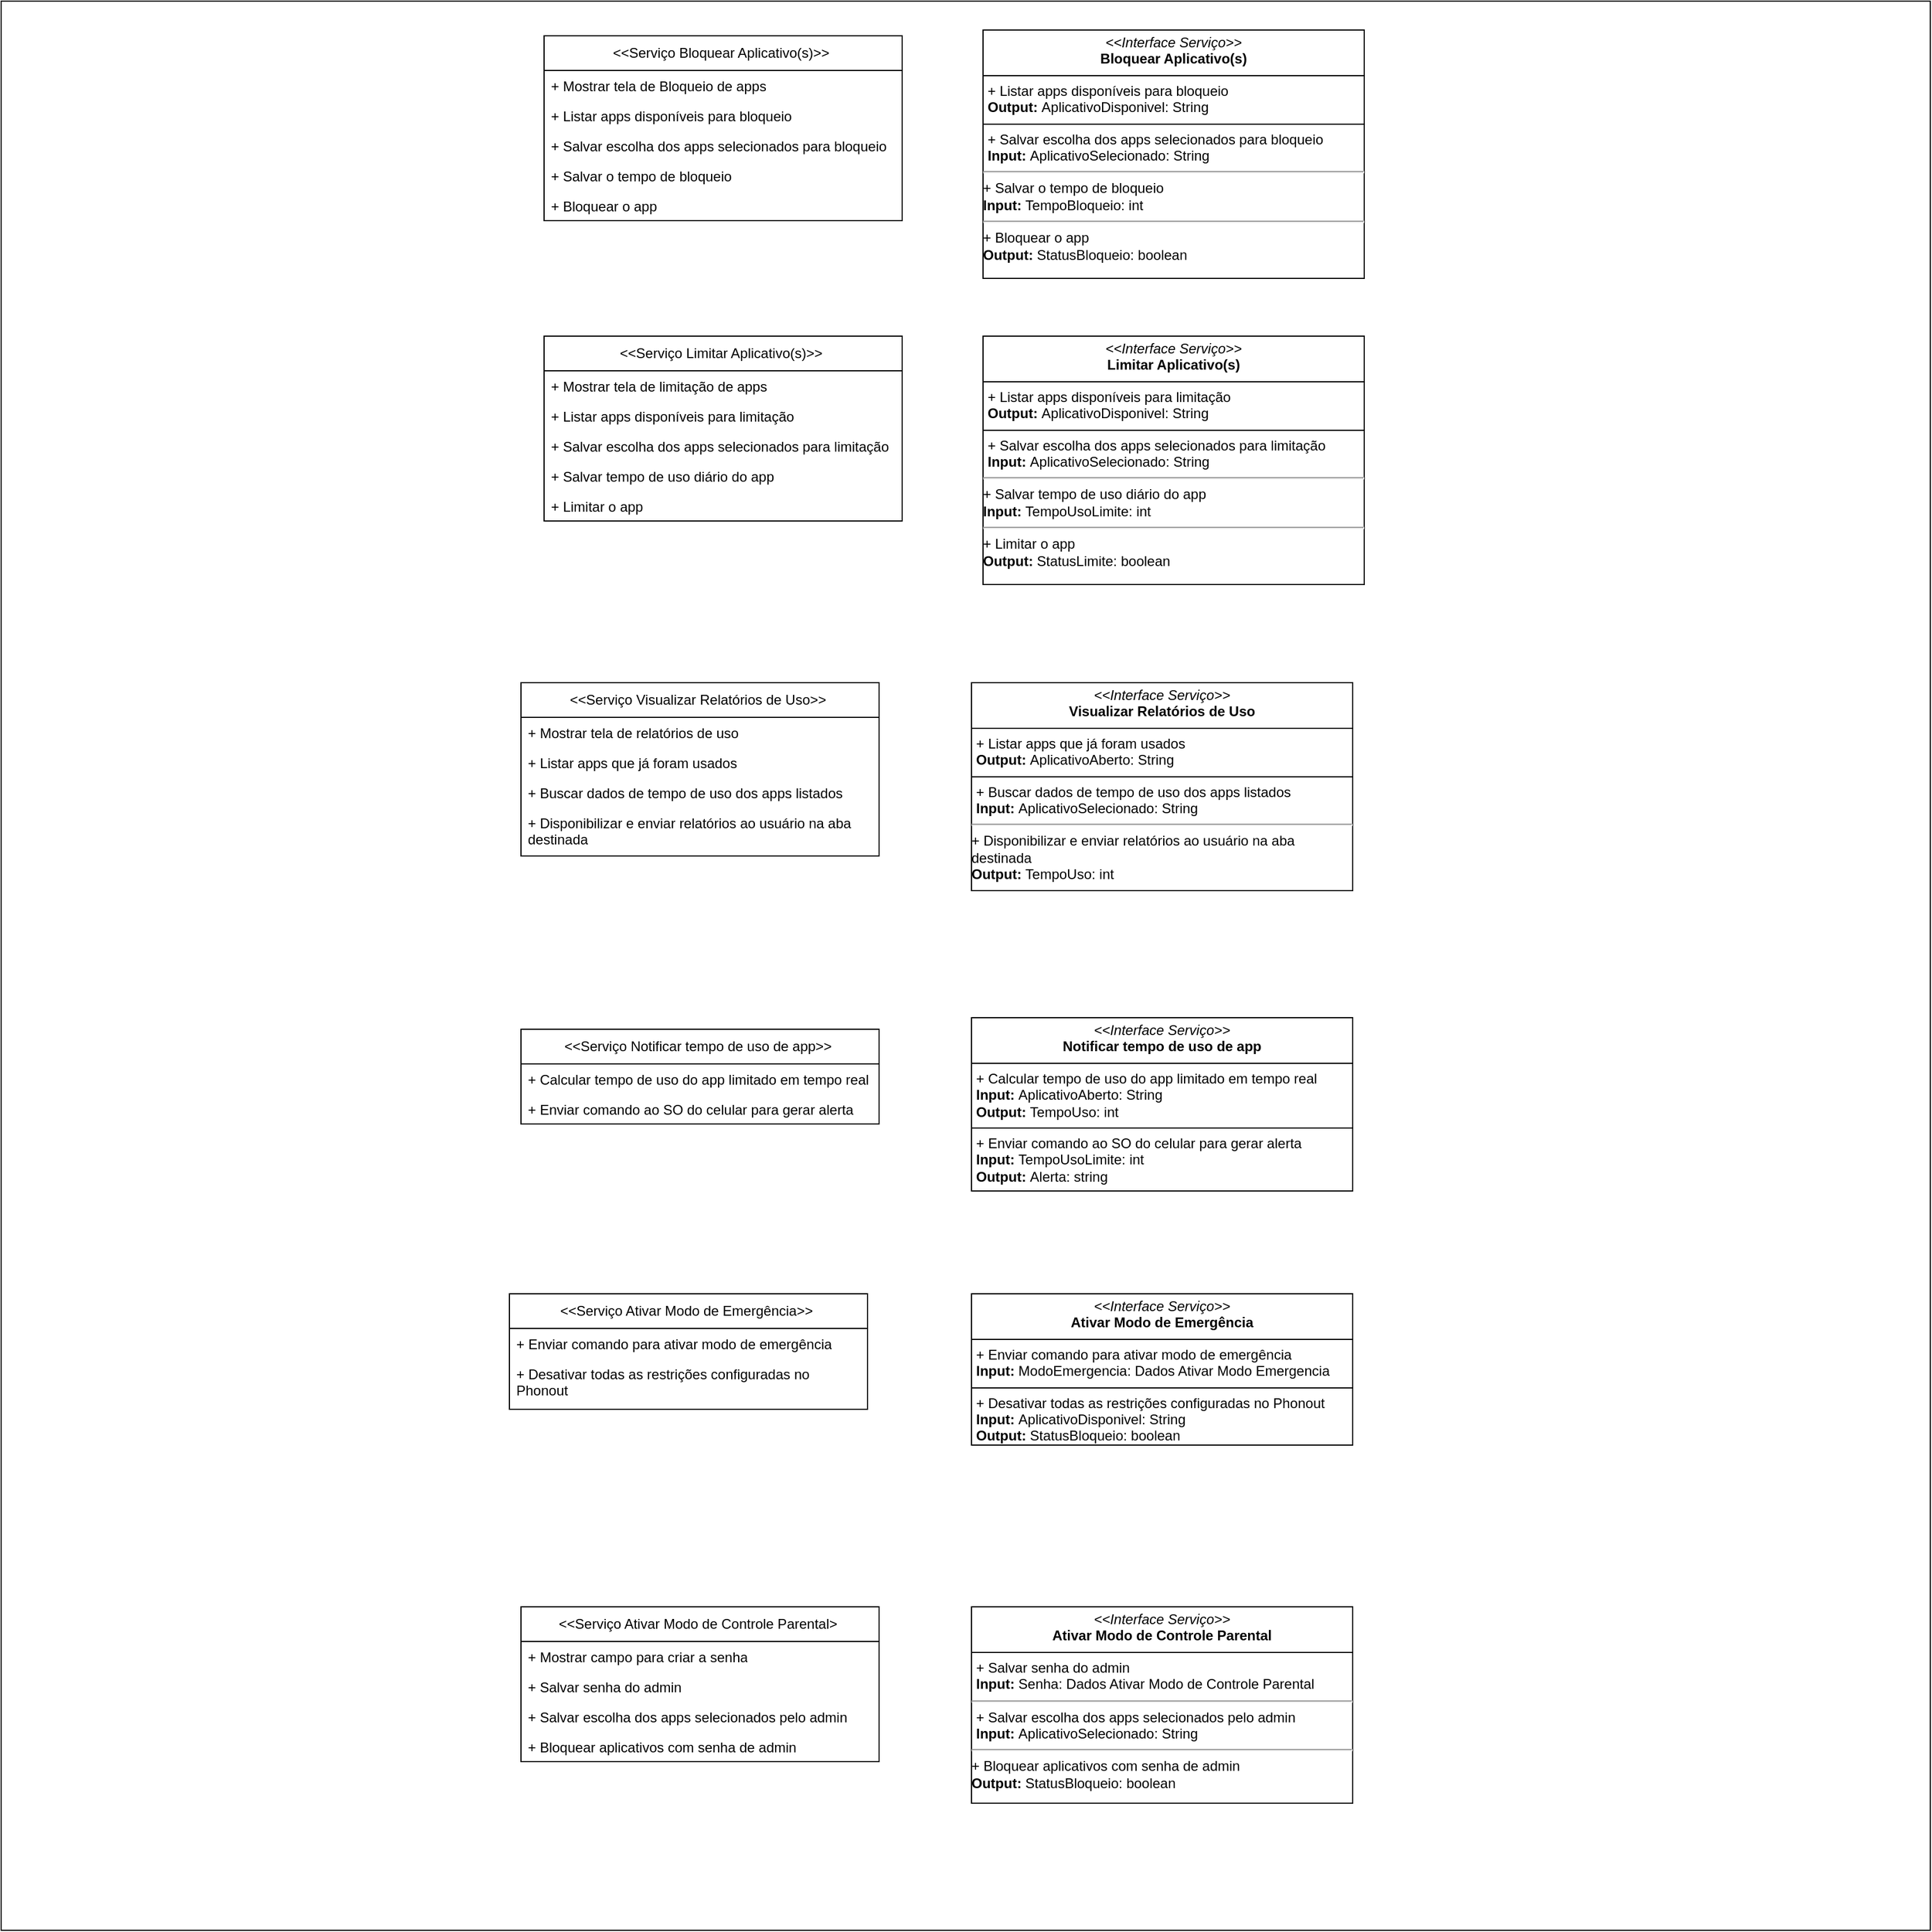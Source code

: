 <mxfile version="26.3.0">
  <diagram name="Página-1" id="vtjbnCUTs4U0EWswsNH1">
    <mxGraphModel dx="2009" dy="670" grid="1" gridSize="10" guides="1" tooltips="1" connect="1" arrows="1" fold="1" page="1" pageScale="1" pageWidth="827" pageHeight="1169" math="0" shadow="0">
      <root>
        <mxCell id="0" />
        <mxCell id="1" parent="0" />
        <mxCell id="nEr6PN9qnxhjv3GAqXiW-72" value="" style="whiteSpace=wrap;html=1;aspect=fixed;" vertex="1" parent="1">
          <mxGeometry x="-380" y="50" width="1670" height="1670" as="geometry" />
        </mxCell>
        <mxCell id="nEr6PN9qnxhjv3GAqXiW-1" value="&amp;lt;&amp;lt;Serviço Bloquear Aplicativo(s)&amp;gt;&amp;gt;&amp;nbsp;" style="swimlane;fontStyle=0;childLayout=stackLayout;horizontal=1;startSize=30;fillColor=none;horizontalStack=0;resizeParent=1;resizeParentMax=0;resizeLast=0;collapsible=1;marginBottom=0;whiteSpace=wrap;html=1;" vertex="1" parent="1">
          <mxGeometry x="90" y="80" width="310" height="160" as="geometry" />
        </mxCell>
        <mxCell id="nEr6PN9qnxhjv3GAqXiW-2" value="+ Mostrar tela de Bloqueio de apps" style="text;strokeColor=none;fillColor=none;align=left;verticalAlign=top;spacingLeft=4;spacingRight=4;overflow=hidden;rotatable=0;points=[[0,0.5],[1,0.5]];portConstraint=eastwest;whiteSpace=wrap;html=1;" vertex="1" parent="nEr6PN9qnxhjv3GAqXiW-1">
          <mxGeometry y="30" width="310" height="26" as="geometry" />
        </mxCell>
        <mxCell id="nEr6PN9qnxhjv3GAqXiW-3" value="+&amp;nbsp;Listar apps disponíveis para bloqueio&amp;nbsp;" style="text;strokeColor=none;fillColor=none;align=left;verticalAlign=top;spacingLeft=4;spacingRight=4;overflow=hidden;rotatable=0;points=[[0,0.5],[1,0.5]];portConstraint=eastwest;whiteSpace=wrap;html=1;" vertex="1" parent="nEr6PN9qnxhjv3GAqXiW-1">
          <mxGeometry y="56" width="310" height="26" as="geometry" />
        </mxCell>
        <mxCell id="nEr6PN9qnxhjv3GAqXiW-4" value="+&amp;nbsp;Salvar escolha dos apps selecionados para bloqueio" style="text;strokeColor=none;fillColor=none;align=left;verticalAlign=top;spacingLeft=4;spacingRight=4;overflow=hidden;rotatable=0;points=[[0,0.5],[1,0.5]];portConstraint=eastwest;whiteSpace=wrap;html=1;" vertex="1" parent="nEr6PN9qnxhjv3GAqXiW-1">
          <mxGeometry y="82" width="310" height="26" as="geometry" />
        </mxCell>
        <mxCell id="nEr6PN9qnxhjv3GAqXiW-5" value="+&amp;nbsp;Salvar o tempo de bloqueio" style="text;strokeColor=none;fillColor=none;align=left;verticalAlign=top;spacingLeft=4;spacingRight=4;overflow=hidden;rotatable=0;points=[[0,0.5],[1,0.5]];portConstraint=eastwest;whiteSpace=wrap;html=1;" vertex="1" parent="nEr6PN9qnxhjv3GAqXiW-1">
          <mxGeometry y="108" width="310" height="26" as="geometry" />
        </mxCell>
        <mxCell id="nEr6PN9qnxhjv3GAqXiW-6" value="+&amp;nbsp;Bloquear o app&amp;nbsp;" style="text;strokeColor=none;fillColor=none;align=left;verticalAlign=top;spacingLeft=4;spacingRight=4;overflow=hidden;rotatable=0;points=[[0,0.5],[1,0.5]];portConstraint=eastwest;whiteSpace=wrap;html=1;" vertex="1" parent="nEr6PN9qnxhjv3GAqXiW-1">
          <mxGeometry y="134" width="310" height="26" as="geometry" />
        </mxCell>
        <mxCell id="nEr6PN9qnxhjv3GAqXiW-7" value="&amp;lt;&amp;lt;Serviço Limitar Aplicativo(s)&amp;gt;&amp;gt;&amp;nbsp;" style="swimlane;fontStyle=0;childLayout=stackLayout;horizontal=1;startSize=30;fillColor=none;horizontalStack=0;resizeParent=1;resizeParentMax=0;resizeLast=0;collapsible=1;marginBottom=0;whiteSpace=wrap;html=1;" vertex="1" parent="1">
          <mxGeometry x="90" y="340" width="310" height="160" as="geometry" />
        </mxCell>
        <mxCell id="nEr6PN9qnxhjv3GAqXiW-8" value="+ Mostrar tela de limitação de apps" style="text;strokeColor=none;fillColor=none;align=left;verticalAlign=top;spacingLeft=4;spacingRight=4;overflow=hidden;rotatable=0;points=[[0,0.5],[1,0.5]];portConstraint=eastwest;whiteSpace=wrap;html=1;" vertex="1" parent="nEr6PN9qnxhjv3GAqXiW-7">
          <mxGeometry y="30" width="310" height="26" as="geometry" />
        </mxCell>
        <mxCell id="nEr6PN9qnxhjv3GAqXiW-9" value="+ Listar apps disponíveis para limitação&amp;nbsp;" style="text;strokeColor=none;fillColor=none;align=left;verticalAlign=top;spacingLeft=4;spacingRight=4;overflow=hidden;rotatable=0;points=[[0,0.5],[1,0.5]];portConstraint=eastwest;whiteSpace=wrap;html=1;" vertex="1" parent="nEr6PN9qnxhjv3GAqXiW-7">
          <mxGeometry y="56" width="310" height="26" as="geometry" />
        </mxCell>
        <mxCell id="nEr6PN9qnxhjv3GAqXiW-10" value="+ Salvar escolha dos apps selecionados para limitação" style="text;strokeColor=none;fillColor=none;align=left;verticalAlign=top;spacingLeft=4;spacingRight=4;overflow=hidden;rotatable=0;points=[[0,0.5],[1,0.5]];portConstraint=eastwest;whiteSpace=wrap;html=1;" vertex="1" parent="nEr6PN9qnxhjv3GAqXiW-7">
          <mxGeometry y="82" width="310" height="26" as="geometry" />
        </mxCell>
        <mxCell id="nEr6PN9qnxhjv3GAqXiW-11" value="+ Salvar tempo de uso diário do app" style="text;strokeColor=none;fillColor=none;align=left;verticalAlign=top;spacingLeft=4;spacingRight=4;overflow=hidden;rotatable=0;points=[[0,0.5],[1,0.5]];portConstraint=eastwest;whiteSpace=wrap;html=1;" vertex="1" parent="nEr6PN9qnxhjv3GAqXiW-7">
          <mxGeometry y="108" width="310" height="26" as="geometry" />
        </mxCell>
        <mxCell id="nEr6PN9qnxhjv3GAqXiW-12" value="+ Limitar o app" style="text;strokeColor=none;fillColor=none;align=left;verticalAlign=top;spacingLeft=4;spacingRight=4;overflow=hidden;rotatable=0;points=[[0,0.5],[1,0.5]];portConstraint=eastwest;whiteSpace=wrap;html=1;" vertex="1" parent="nEr6PN9qnxhjv3GAqXiW-7">
          <mxGeometry y="134" width="310" height="26" as="geometry" />
        </mxCell>
        <mxCell id="nEr6PN9qnxhjv3GAqXiW-13" value="&amp;lt;&amp;lt;Serviço Visualizar Relatórios de Uso&amp;gt;&amp;gt;&amp;nbsp;" style="swimlane;fontStyle=0;childLayout=stackLayout;horizontal=1;startSize=30;fillColor=none;horizontalStack=0;resizeParent=1;resizeParentMax=0;resizeLast=0;collapsible=1;marginBottom=0;whiteSpace=wrap;html=1;" vertex="1" parent="1">
          <mxGeometry x="70" y="640" width="310" height="150" as="geometry" />
        </mxCell>
        <mxCell id="nEr6PN9qnxhjv3GAqXiW-14" value="+ Mostrar tela de relatórios de uso&amp;nbsp; &amp;nbsp;" style="text;strokeColor=none;fillColor=none;align=left;verticalAlign=top;spacingLeft=4;spacingRight=4;overflow=hidden;rotatable=0;points=[[0,0.5],[1,0.5]];portConstraint=eastwest;whiteSpace=wrap;html=1;" vertex="1" parent="nEr6PN9qnxhjv3GAqXiW-13">
          <mxGeometry y="30" width="310" height="26" as="geometry" />
        </mxCell>
        <mxCell id="nEr6PN9qnxhjv3GAqXiW-15" value="+ Listar apps que já foram usados&amp;nbsp;" style="text;strokeColor=none;fillColor=none;align=left;verticalAlign=top;spacingLeft=4;spacingRight=4;overflow=hidden;rotatable=0;points=[[0,0.5],[1,0.5]];portConstraint=eastwest;whiteSpace=wrap;html=1;" vertex="1" parent="nEr6PN9qnxhjv3GAqXiW-13">
          <mxGeometry y="56" width="310" height="26" as="geometry" />
        </mxCell>
        <mxCell id="nEr6PN9qnxhjv3GAqXiW-16" value="+ Buscar dados de tempo de uso dos apps listados" style="text;strokeColor=none;fillColor=none;align=left;verticalAlign=top;spacingLeft=4;spacingRight=4;overflow=hidden;rotatable=0;points=[[0,0.5],[1,0.5]];portConstraint=eastwest;whiteSpace=wrap;html=1;" vertex="1" parent="nEr6PN9qnxhjv3GAqXiW-13">
          <mxGeometry y="82" width="310" height="26" as="geometry" />
        </mxCell>
        <mxCell id="nEr6PN9qnxhjv3GAqXiW-17" value="+ Disponibilizar e enviar relatórios ao usuário na aba destinada" style="text;strokeColor=none;fillColor=none;align=left;verticalAlign=top;spacingLeft=4;spacingRight=4;overflow=hidden;rotatable=0;points=[[0,0.5],[1,0.5]];portConstraint=eastwest;whiteSpace=wrap;html=1;" vertex="1" parent="nEr6PN9qnxhjv3GAqXiW-13">
          <mxGeometry y="108" width="310" height="42" as="geometry" />
        </mxCell>
        <mxCell id="nEr6PN9qnxhjv3GAqXiW-18" value="&amp;lt;&amp;lt;Serviço Ativar Modo de Emergência&amp;gt;&amp;gt;&amp;nbsp;" style="swimlane;fontStyle=0;childLayout=stackLayout;horizontal=1;startSize=30;fillColor=none;horizontalStack=0;resizeParent=1;resizeParentMax=0;resizeLast=0;collapsible=1;marginBottom=0;whiteSpace=wrap;html=1;" vertex="1" parent="1">
          <mxGeometry x="60" y="1169" width="310" height="100" as="geometry" />
        </mxCell>
        <mxCell id="nEr6PN9qnxhjv3GAqXiW-19" value="+ Enviar comando para ativar modo de emergência" style="text;strokeColor=none;fillColor=none;align=left;verticalAlign=top;spacingLeft=4;spacingRight=4;overflow=hidden;rotatable=0;points=[[0,0.5],[1,0.5]];portConstraint=eastwest;whiteSpace=wrap;html=1;" vertex="1" parent="nEr6PN9qnxhjv3GAqXiW-18">
          <mxGeometry y="30" width="310" height="26" as="geometry" />
        </mxCell>
        <mxCell id="nEr6PN9qnxhjv3GAqXiW-20" value="+ Desativar todas as restrições configuradas no Phonout" style="text;strokeColor=none;fillColor=none;align=left;verticalAlign=top;spacingLeft=4;spacingRight=4;overflow=hidden;rotatable=0;points=[[0,0.5],[1,0.5]];portConstraint=eastwest;whiteSpace=wrap;html=1;" vertex="1" parent="nEr6PN9qnxhjv3GAqXiW-18">
          <mxGeometry y="56" width="310" height="44" as="geometry" />
        </mxCell>
        <mxCell id="nEr6PN9qnxhjv3GAqXiW-21" value="&amp;lt;&amp;lt;Serviço Ativar Modo de Controle Parental&amp;gt;&amp;nbsp;" style="swimlane;fontStyle=0;childLayout=stackLayout;horizontal=1;startSize=30;fillColor=none;horizontalStack=0;resizeParent=1;resizeParentMax=0;resizeLast=0;collapsible=1;marginBottom=0;whiteSpace=wrap;html=1;" vertex="1" parent="1">
          <mxGeometry x="70" y="1440" width="310" height="134" as="geometry" />
        </mxCell>
        <mxCell id="nEr6PN9qnxhjv3GAqXiW-22" value="+ Mostrar campo para criar a senha" style="text;strokeColor=none;fillColor=none;align=left;verticalAlign=top;spacingLeft=4;spacingRight=4;overflow=hidden;rotatable=0;points=[[0,0.5],[1,0.5]];portConstraint=eastwest;whiteSpace=wrap;html=1;" vertex="1" parent="nEr6PN9qnxhjv3GAqXiW-21">
          <mxGeometry y="30" width="310" height="26" as="geometry" />
        </mxCell>
        <mxCell id="nEr6PN9qnxhjv3GAqXiW-23" value="+ Salvar senha do admin&amp;nbsp;" style="text;strokeColor=none;fillColor=none;align=left;verticalAlign=top;spacingLeft=4;spacingRight=4;overflow=hidden;rotatable=0;points=[[0,0.5],[1,0.5]];portConstraint=eastwest;whiteSpace=wrap;html=1;" vertex="1" parent="nEr6PN9qnxhjv3GAqXiW-21">
          <mxGeometry y="56" width="310" height="26" as="geometry" />
        </mxCell>
        <mxCell id="nEr6PN9qnxhjv3GAqXiW-24" value="+ Salvar escolha dos apps selecionados pelo admin" style="text;strokeColor=none;fillColor=none;align=left;verticalAlign=top;spacingLeft=4;spacingRight=4;overflow=hidden;rotatable=0;points=[[0,0.5],[1,0.5]];portConstraint=eastwest;whiteSpace=wrap;html=1;" vertex="1" parent="nEr6PN9qnxhjv3GAqXiW-21">
          <mxGeometry y="82" width="310" height="26" as="geometry" />
        </mxCell>
        <mxCell id="nEr6PN9qnxhjv3GAqXiW-25" value="+ Bloquear aplicativos com senha de admin" style="text;strokeColor=none;fillColor=none;align=left;verticalAlign=top;spacingLeft=4;spacingRight=4;overflow=hidden;rotatable=0;points=[[0,0.5],[1,0.5]];portConstraint=eastwest;whiteSpace=wrap;html=1;" vertex="1" parent="nEr6PN9qnxhjv3GAqXiW-21">
          <mxGeometry y="108" width="310" height="26" as="geometry" />
        </mxCell>
        <mxCell id="nEr6PN9qnxhjv3GAqXiW-26" value="&amp;lt;&amp;lt;Serviço Notificar tempo de uso de app&amp;gt;&amp;gt;&amp;nbsp;" style="swimlane;fontStyle=0;childLayout=stackLayout;horizontal=1;startSize=30;fillColor=none;horizontalStack=0;resizeParent=1;resizeParentMax=0;resizeLast=0;collapsible=1;marginBottom=0;whiteSpace=wrap;html=1;" vertex="1" parent="1">
          <mxGeometry x="70" y="940" width="310" height="82" as="geometry" />
        </mxCell>
        <mxCell id="nEr6PN9qnxhjv3GAqXiW-27" value="+ Calcular tempo de uso do app limitado em tempo real" style="text;strokeColor=none;fillColor=none;align=left;verticalAlign=top;spacingLeft=4;spacingRight=4;overflow=hidden;rotatable=0;points=[[0,0.5],[1,0.5]];portConstraint=eastwest;whiteSpace=wrap;html=1;" vertex="1" parent="nEr6PN9qnxhjv3GAqXiW-26">
          <mxGeometry y="30" width="310" height="26" as="geometry" />
        </mxCell>
        <mxCell id="nEr6PN9qnxhjv3GAqXiW-28" value="+ Enviar comando ao SO do celular para gerar alerta" style="text;strokeColor=none;fillColor=none;align=left;verticalAlign=top;spacingLeft=4;spacingRight=4;overflow=hidden;rotatable=0;points=[[0,0.5],[1,0.5]];portConstraint=eastwest;whiteSpace=wrap;html=1;" vertex="1" parent="nEr6PN9qnxhjv3GAqXiW-26">
          <mxGeometry y="56" width="310" height="26" as="geometry" />
        </mxCell>
        <mxCell id="nEr6PN9qnxhjv3GAqXiW-35" value="&lt;p style=&quot;margin:0px;margin-top:4px;text-align:center;&quot;&gt;&lt;i&gt;&amp;lt;&amp;lt;Interface Serviço&amp;gt;&amp;gt;&lt;/i&gt;&lt;br&gt;&lt;b&gt;Bloquear Aplicativo(s)&lt;/b&gt;&lt;/p&gt;&lt;hr size=&quot;1&quot; style=&quot;border-style:solid;&quot;&gt;&lt;p style=&quot;margin:0px;margin-left:4px;&quot;&gt;+&amp;nbsp;Listar apps disponíveis para bloqueio&lt;/p&gt;&lt;p style=&quot;margin:0px;margin-left:4px;&quot;&gt;&lt;b&gt;Output: &lt;/b&gt;AplicativoDisponivel: String&lt;/p&gt;&lt;hr size=&quot;1&quot; style=&quot;border-style:solid;&quot;&gt;&lt;p style=&quot;margin:0px;margin-left:4px;&quot;&gt;+&amp;nbsp;Salvar escolha dos apps selecionados para bloqueio&lt;/p&gt;&lt;p style=&quot;margin:0px;margin-left:4px;&quot;&gt;&lt;b&gt;Input: &lt;/b&gt;AplicativoSelecionado: String&lt;/p&gt;&lt;hr&gt;+&amp;nbsp;Salvar o tempo de bloqueio&lt;div&gt;&lt;b&gt;Input: &lt;/b&gt;TempoBloqueio: int&lt;/div&gt;&lt;div&gt;&lt;hr&gt;+&amp;nbsp;&lt;span style=&quot;background-color: transparent; color: light-dark(rgb(0, 0, 0), rgb(255, 255, 255));&quot;&gt;Bloquear o app&lt;/span&gt;&lt;/div&gt;&lt;div&gt;&lt;b&gt;Output: &lt;/b&gt;StatusBloqueio: boolean&lt;/div&gt;" style="verticalAlign=top;align=left;overflow=fill;html=1;whiteSpace=wrap;" vertex="1" parent="1">
          <mxGeometry x="470" y="75" width="330" height="215" as="geometry" />
        </mxCell>
        <mxCell id="nEr6PN9qnxhjv3GAqXiW-66" value="&lt;p style=&quot;margin:0px;margin-top:4px;text-align:center;&quot;&gt;&lt;i&gt;&amp;lt;&amp;lt;Interface Serviço&amp;gt;&amp;gt;&lt;/i&gt;&lt;br&gt;&lt;b&gt;Limitar Aplicativo(s)&lt;/b&gt;&lt;/p&gt;&lt;hr size=&quot;1&quot; style=&quot;border-style:solid;&quot;&gt;&lt;p style=&quot;margin:0px;margin-left:4px;&quot;&gt;+&amp;nbsp;Listar apps disponíveis para limitação&lt;/p&gt;&lt;p style=&quot;margin:0px;margin-left:4px;&quot;&gt;&lt;b&gt;Output: &lt;/b&gt;AplicativoDisponivel: String&lt;/p&gt;&lt;hr size=&quot;1&quot; style=&quot;border-style:solid;&quot;&gt;&lt;p style=&quot;margin:0px;margin-left:4px;&quot;&gt;+&amp;nbsp;Salvar escolha dos apps selecionados para limitação&lt;/p&gt;&lt;p style=&quot;margin:0px;margin-left:4px;&quot;&gt;&lt;b&gt;Input: &lt;/b&gt;AplicativoSelecionado: String&lt;/p&gt;&lt;hr&gt;&lt;div&gt;+ Salvar tempo de uso diário do app&lt;/div&gt;&lt;div&gt;&lt;b&gt;Input: &lt;/b&gt;TempoUsoLimite: int&lt;/div&gt;&lt;div&gt;&lt;hr&gt;+ Limitar&lt;span style=&quot;background-color: transparent; color: light-dark(rgb(0, 0, 0), rgb(255, 255, 255));&quot;&gt;&amp;nbsp;o app&lt;/span&gt;&lt;/div&gt;&lt;div&gt;&lt;b&gt;Output: &lt;/b&gt;StatusLimite: boolean&lt;/div&gt;" style="verticalAlign=top;align=left;overflow=fill;html=1;whiteSpace=wrap;" vertex="1" parent="1">
          <mxGeometry x="470" y="340" width="330" height="215" as="geometry" />
        </mxCell>
        <mxCell id="nEr6PN9qnxhjv3GAqXiW-67" value="&lt;p style=&quot;margin:0px;margin-top:4px;text-align:center;&quot;&gt;&lt;i&gt;&amp;lt;&amp;lt;Interface Serviço&amp;gt;&amp;gt;&lt;/i&gt;&lt;br&gt;&lt;b&gt;Visualizar Relatórios de Uso&lt;/b&gt;&lt;/p&gt;&lt;hr size=&quot;1&quot; style=&quot;border-style:solid;&quot;&gt;&lt;p style=&quot;margin:0px;margin-left:4px;&quot;&gt;+ Listar apps que já foram usados&amp;nbsp;&lt;/p&gt;&lt;p style=&quot;margin:0px;margin-left:4px;&quot;&gt;&lt;b&gt;Output: &lt;/b&gt;AplicativoAberto: String&lt;/p&gt;&lt;hr size=&quot;1&quot; style=&quot;border-style:solid;&quot;&gt;&lt;p style=&quot;margin:0px;margin-left:4px;&quot;&gt;&lt;span style=&quot;background-color: transparent; color: light-dark(rgb(0, 0, 0), rgb(255, 255, 255));&quot;&gt;+ Buscar dados de tempo de uso dos apps listados&lt;/span&gt;&lt;/p&gt;&lt;p style=&quot;margin:0px;margin-left:4px;&quot;&gt;&lt;b style=&quot;background-color: transparent; color: light-dark(rgb(0, 0, 0), rgb(255, 255, 255));&quot;&gt;Input: &lt;/b&gt;&lt;span style=&quot;background-color: transparent; color: light-dark(rgb(0, 0, 0), rgb(255, 255, 255));&quot;&gt;AplicativoSelecionado: String&lt;/span&gt;&lt;/p&gt;&lt;hr&gt;&lt;div&gt;&lt;/div&gt;&lt;div&gt;&lt;span style=&quot;background-color: transparent; color: light-dark(rgb(0, 0, 0), rgb(255, 255, 255));&quot;&gt;+ Disponibilizar e enviar relatórios ao usuário na aba destinada&lt;/span&gt;&lt;/div&gt;&lt;div&gt;&lt;b style=&quot;background-color: transparent; color: light-dark(rgb(0, 0, 0), rgb(255, 255, 255));&quot;&gt;Output: &lt;/b&gt;&lt;span style=&quot;background-color: transparent; color: light-dark(rgb(0, 0, 0), rgb(255, 255, 255));&quot;&gt;TempoUso&lt;/span&gt;&lt;span style=&quot;background-color: transparent; color: light-dark(rgb(0, 0, 0), rgb(255, 255, 255));&quot;&gt;: int&lt;/span&gt;&lt;/div&gt;" style="verticalAlign=top;align=left;overflow=fill;html=1;whiteSpace=wrap;" vertex="1" parent="1">
          <mxGeometry x="460" y="640" width="330" height="180" as="geometry" />
        </mxCell>
        <mxCell id="nEr6PN9qnxhjv3GAqXiW-68" value="&lt;p style=&quot;margin:0px;margin-top:4px;text-align:center;&quot;&gt;&lt;i&gt;&amp;lt;&amp;lt;Interface Serviço&amp;gt;&amp;gt;&lt;/i&gt;&lt;br&gt;&lt;b&gt;Notificar tempo de uso de app&lt;/b&gt;&lt;/p&gt;&lt;hr size=&quot;1&quot; style=&quot;border-style:solid;&quot;&gt;&lt;p style=&quot;margin:0px;margin-left:4px;&quot;&gt;&lt;span style=&quot;background-color: transparent; color: light-dark(rgb(0, 0, 0), rgb(255, 255, 255));&quot;&gt;+ Calcular tempo de uso do app limitado em tempo real&lt;/span&gt;&lt;/p&gt;&lt;p style=&quot;margin:0px;margin-left:4px;&quot;&gt;&lt;b&gt;Input: &lt;/b&gt;AplicativoAberto: String&lt;/p&gt;&lt;p style=&quot;margin:0px;margin-left:4px;&quot;&gt;&lt;b style=&quot;background-color: transparent; color: light-dark(rgb(0, 0, 0), rgb(255, 255, 255));&quot;&gt;Output:&amp;nbsp;&lt;/b&gt;&lt;span style=&quot;background-color: transparent; color: light-dark(rgb(0, 0, 0), rgb(255, 255, 255));&quot;&gt;TempoUso: int&lt;/span&gt;&lt;/p&gt;&lt;hr size=&quot;1&quot; style=&quot;border-style:solid;&quot;&gt;&lt;p style=&quot;margin:0px;margin-left:4px;&quot;&gt;&lt;span style=&quot;background-color: transparent; color: light-dark(rgb(0, 0, 0), rgb(255, 255, 255));&quot;&gt;+ Enviar comando ao SO do celular para gerar alerta&lt;/span&gt;&lt;/p&gt;&lt;p style=&quot;margin:0px;margin-left:4px;&quot;&gt;&lt;b style=&quot;background-color: transparent; color: light-dark(rgb(0, 0, 0), rgb(255, 255, 255));&quot;&gt;Input:&amp;nbsp;&lt;/b&gt;&lt;span style=&quot;background-color: transparent; color: light-dark(rgb(0, 0, 0), rgb(255, 255, 255));&quot;&gt;TempoUsoLimite: int&lt;/span&gt;&lt;/p&gt;&lt;p style=&quot;margin:0px;margin-left:4px;&quot;&gt;&lt;span style=&quot;background-color: transparent; color: light-dark(rgb(0, 0, 0), rgb(255, 255, 255));&quot;&gt;&lt;b&gt;Output:&amp;nbsp;&lt;/b&gt;&lt;/span&gt;&lt;span style=&quot;background-color: transparent; color: light-dark(rgb(0, 0, 0), rgb(255, 255, 255));&quot;&gt;Alerta: string&lt;/span&gt;&lt;/p&gt;&lt;div&gt;&lt;br&gt;&lt;/div&gt;" style="verticalAlign=top;align=left;overflow=fill;html=1;whiteSpace=wrap;" vertex="1" parent="1">
          <mxGeometry x="460" y="930" width="330" height="150" as="geometry" />
        </mxCell>
        <mxCell id="nEr6PN9qnxhjv3GAqXiW-70" value="&lt;p style=&quot;margin:0px;margin-top:4px;text-align:center;&quot;&gt;&lt;i&gt;&amp;lt;&amp;lt;Interface Serviço&amp;gt;&amp;gt;&lt;/i&gt;&lt;br&gt;&lt;b&gt;Ativar Modo de Emergência&lt;/b&gt;&lt;/p&gt;&lt;hr size=&quot;1&quot; style=&quot;border-style:solid;&quot;&gt;&lt;p style=&quot;margin:0px;margin-left:4px;&quot;&gt;&lt;span style=&quot;background-color: transparent; color: light-dark(rgb(0, 0, 0), rgb(255, 255, 255));&quot;&gt;+ Enviar comando para ativar modo de emergência&lt;/span&gt;&lt;/p&gt;&lt;p style=&quot;margin:0px;margin-left:4px;&quot;&gt;&lt;span style=&quot;background-color: transparent; color: light-dark(rgb(0, 0, 0), rgb(255, 255, 255));&quot;&gt;&lt;b&gt;Input: &lt;/b&gt;ModoEmergencia: Dados Ativar Modo Emergencia&lt;/span&gt;&lt;/p&gt;&lt;hr size=&quot;1&quot; style=&quot;border-style:solid;&quot;&gt;&lt;p style=&quot;margin:0px;margin-left:4px;&quot;&gt;&lt;span style=&quot;background-color: transparent; color: light-dark(rgb(0, 0, 0), rgb(255, 255, 255));&quot;&gt;+ Desativar todas as restrições configuradas no Phonout&lt;/span&gt;&lt;/p&gt;&lt;p style=&quot;margin:0px;margin-left:4px;&quot;&gt;&lt;b style=&quot;background-color: transparent; color: light-dark(rgb(0, 0, 0), rgb(255, 255, 255));&quot;&gt;Input:&amp;nbsp;&lt;/b&gt;&lt;span style=&quot;background-color: transparent; color: light-dark(rgb(0, 0, 0), rgb(255, 255, 255));&quot;&gt;AplicativoDisponivel: String&lt;/span&gt;&lt;/p&gt;&lt;p style=&quot;margin:0px;margin-left:4px;&quot;&gt;&lt;span style=&quot;background-color: transparent; color: light-dark(rgb(0, 0, 0), rgb(255, 255, 255));&quot;&gt;&lt;b&gt;Output:&amp;nbsp;&lt;/b&gt;StatusBloqueio: boolean&lt;/span&gt;&lt;/p&gt;&lt;p style=&quot;margin:0px;margin-left:4px;&quot;&gt;&lt;span style=&quot;background-color: transparent; color: light-dark(rgb(0, 0, 0), rgb(255, 255, 255));&quot;&gt;Output:&lt;/span&gt;&lt;/p&gt;&lt;p style=&quot;margin:0px;margin-left:4px;&quot;&gt;&lt;br&gt;&lt;/p&gt;&lt;p style=&quot;margin:0px;margin-left:4px;&quot;&gt;&lt;span style=&quot;background-color: transparent; color: light-dark(rgb(0, 0, 0), rgb(255, 255, 255));&quot;&gt;&lt;br&gt;&lt;/span&gt;&lt;/p&gt;&lt;div&gt;&lt;br&gt;&lt;/div&gt;" style="verticalAlign=top;align=left;overflow=fill;html=1;whiteSpace=wrap;" vertex="1" parent="1">
          <mxGeometry x="460" y="1169" width="330" height="131" as="geometry" />
        </mxCell>
        <mxCell id="nEr6PN9qnxhjv3GAqXiW-71" value="&lt;p style=&quot;margin:0px;margin-top:4px;text-align:center;&quot;&gt;&lt;i&gt;&amp;lt;&amp;lt;Interface Serviço&amp;gt;&amp;gt;&lt;/i&gt;&lt;br&gt;&lt;b&gt;Ativar Modo de Controle Parental&lt;/b&gt;&lt;/p&gt;&lt;hr size=&quot;1&quot; style=&quot;border-style:solid;&quot;&gt;&lt;p style=&quot;margin:0px;margin-left:4px;&quot;&gt;&lt;span style=&quot;background-color: transparent; color: light-dark(rgb(0, 0, 0), rgb(255, 255, 255));&quot;&gt;+ Salvar senha do admin&amp;nbsp;&lt;/span&gt;&lt;/p&gt;&lt;p style=&quot;margin:0px;margin-left:4px;&quot;&gt;&lt;b style=&quot;background-color: transparent; color: light-dark(rgb(0, 0, 0), rgb(255, 255, 255));&quot;&gt;Input:&amp;nbsp;&lt;/b&gt;&lt;span style=&quot;background-color: transparent; color: light-dark(rgb(0, 0, 0), rgb(255, 255, 255));&quot;&gt;Senha: Dados Ativar Modo de Controle Parental&lt;/span&gt;&lt;/p&gt;&lt;hr&gt;&lt;p style=&quot;margin:0px;margin-left:4px;&quot;&gt;&lt;span style=&quot;background-color: transparent; color: light-dark(rgb(0, 0, 0), rgb(255, 255, 255));&quot;&gt;+ Salvar escolha dos apps selecionados pelo admin&lt;/span&gt;&lt;/p&gt;&lt;p style=&quot;margin:0px;margin-left:4px;&quot;&gt;&lt;b style=&quot;background-color: transparent; color: light-dark(rgb(0, 0, 0), rgb(255, 255, 255));&quot;&gt;Input: &lt;/b&gt;&lt;span style=&quot;background-color: transparent; color: light-dark(rgb(0, 0, 0), rgb(255, 255, 255));&quot;&gt;AplicativoSelecionado: String&lt;/span&gt;&lt;/p&gt;&lt;hr&gt;&lt;div&gt;&lt;span style=&quot;background-color: transparent; color: light-dark(rgb(0, 0, 0), rgb(255, 255, 255));&quot;&gt;+ Bloquear aplicativos com senha de admin&lt;/span&gt;&lt;/div&gt;&lt;div&gt;&lt;span style=&quot;background-color: transparent; color: light-dark(rgb(0, 0, 0), rgb(255, 255, 255));&quot;&gt;&lt;b&gt;Output&lt;/b&gt;&lt;/span&gt;&lt;b style=&quot;background-color: transparent; color: light-dark(rgb(0, 0, 0), rgb(255, 255, 255));&quot;&gt;:&amp;nbsp;&lt;/b&gt;&lt;span style=&quot;background-color: transparent; color: light-dark(rgb(0, 0, 0), rgb(255, 255, 255));&quot;&gt;StatusBloqueio: boolean&lt;/span&gt;&lt;/div&gt;&lt;div&gt;&lt;br&gt;&lt;/div&gt;" style="verticalAlign=top;align=left;overflow=fill;html=1;whiteSpace=wrap;" vertex="1" parent="1">
          <mxGeometry x="460" y="1440" width="330" height="170" as="geometry" />
        </mxCell>
      </root>
    </mxGraphModel>
  </diagram>
</mxfile>
